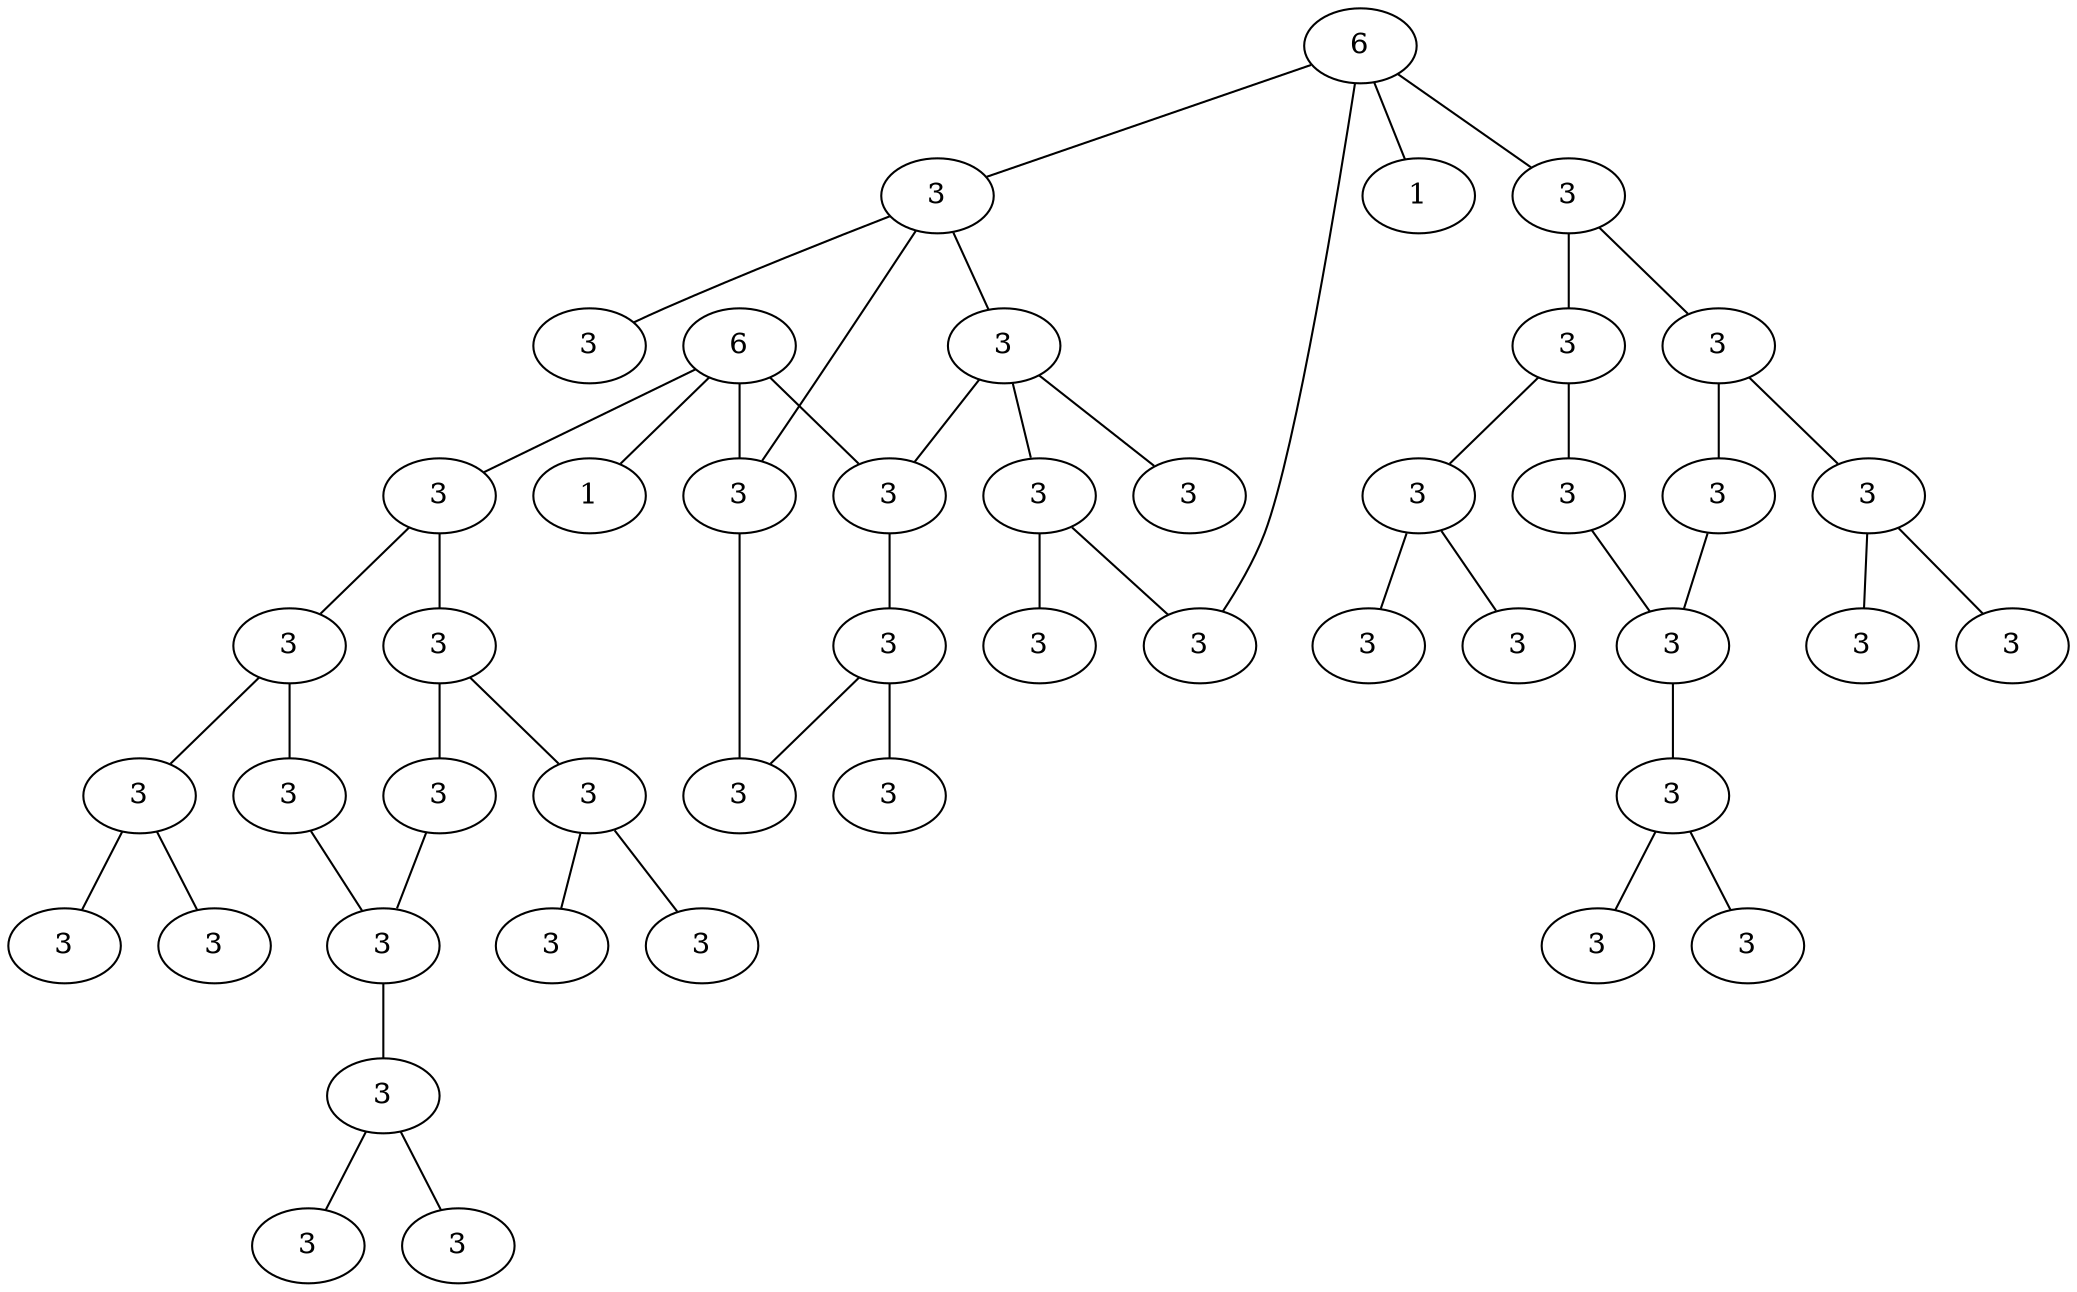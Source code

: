strict graph  {
5295 [features="[]", label=6];
5296 [features="[]", label=6];
5297 [features="[]", label=1];
5298 [features="[]", label=1];
5299 [features="[]", label=3];
5300 [features="[]", label=3];
5301 [features="[]", label=3];
5302 [features="[]", label=3];
5303 [features="[]", label=3];
5304 [features="[]", label=3];
5305 [features="[]", label=3];
5306 [features="[]", label=3];
5307 [features="[]", label=3];
5308 [features="[]", label=3];
5309 [features="[]", label=3];
5310 [features="[]", label=3];
5311 [features="[]", label=3];
5312 [features="[]", label=3];
5313 [features="[]", label=3];
5314 [features="[]", label=3];
5315 [features="[]", label=3];
5316 [features="[]", label=3];
5317 [features="[]", label=3];
5318 [features="[]", label=3];
5319 [features="[]", label=3];
5320 [features="[]", label=3];
5321 [features="[]", label=3];
5322 [features="[]", label=3];
5323 [features="[]", label=3];
5324 [features="[]", label=3];
5325 [features="[]", label=3];
5326 [features="[]", label=3];
5327 [features="[]", label=3];
5328 [features="[]", label=3];
5329 [features="[]", label=3];
5330 [features="[]", label=3];
5331 [features="[]", label=3];
5332 [features="[]", label=3];
5333 [features="[]", label=3];
5334 [features="[]", label=3];
5335 [features="[]", label=3];
5336 [features="[]", label=3];
5337 [features="[]", label=3];
5338 [features="[]", label=3];
5339 [features="[]", label=3];
5340 [features="[]", label=3];
5295 -- 5297  [features="[]"];
5295 -- 5301  [features="[]"];
5295 -- 5302  [features="[]"];
5295 -- 5309  [features="[]"];
5296 -- 5298  [features="[]"];
5296 -- 5299  [features="[]"];
5296 -- 5308  [features="[]"];
5296 -- 5310  [features="[]"];
5299 -- 5300  [features="[]"];
5299 -- 5301  [features="[]"];
5299 -- 5306  [features="[]"];
5300 -- 5302  [features="[]"];
5300 -- 5303  [features="[]"];
5300 -- 5307  [features="[]"];
5301 -- 5305  [features="[]"];
5302 -- 5304  [features="[]"];
5303 -- 5308  [features="[]"];
5303 -- 5311  [features="[]"];
5304 -- 5305  [features="[]"];
5304 -- 5312  [features="[]"];
5309 -- 5313  [features="[]"];
5309 -- 5314  [features="[]"];
5310 -- 5315  [features="[]"];
5310 -- 5316  [features="[]"];
5313 -- 5317  [features="[]"];
5313 -- 5319  [features="[]"];
5314 -- 5318  [features="[]"];
5314 -- 5320  [features="[]"];
5315 -- 5321  [features="[]"];
5315 -- 5323  [features="[]"];
5316 -- 5322  [features="[]"];
5316 -- 5324  [features="[]"];
5317 -- 5327  [features="[]"];
5317 -- 5328  [features="[]"];
5318 -- 5329  [features="[]"];
5318 -- 5330  [features="[]"];
5319 -- 5325  [features="[]"];
5320 -- 5325  [features="[]"];
5321 -- 5332  [features="[]"];
5321 -- 5333  [features="[]"];
5322 -- 5334  [features="[]"];
5322 -- 5335  [features="[]"];
5323 -- 5326  [features="[]"];
5324 -- 5326  [features="[]"];
5325 -- 5331  [features="[]"];
5326 -- 5336  [features="[]"];
5331 -- 5337  [features="[]"];
5331 -- 5338  [features="[]"];
5336 -- 5339  [features="[]"];
5336 -- 5340  [features="[]"];
}
